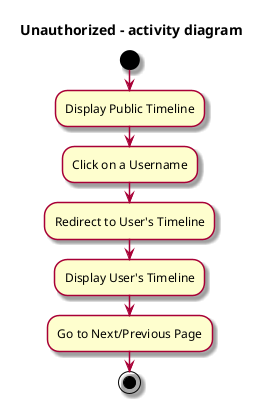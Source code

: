 @startuml user_activity_unauthenticated
skin rose

title Unauthorized - activity diagram

start
:Display Public Timeline;
:Click on a Username;
:Redirect to User's Timeline;
:Display User's Timeline;
:Go to Next/Previous Page;
stop

@enduml
